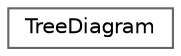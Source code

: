 digraph "Graphical Class Hierarchy"
{
 // INTERACTIVE_SVG=YES
 // LATEX_PDF_SIZE
  bgcolor="transparent";
  edge [fontname=Helvetica,fontsize=10,labelfontname=Helvetica,labelfontsize=10];
  node [fontname=Helvetica,fontsize=10,shape=box,height=0.2,width=0.4];
  rankdir="LR";
  Node0 [label="TreeDiagram",height=0.2,width=0.4,color="grey40", fillcolor="white", style="filled",URL="$d4/dc4/class_tree_diagram.html",tooltip="Class representing the tree layout for the built-in class diagram."];
}

